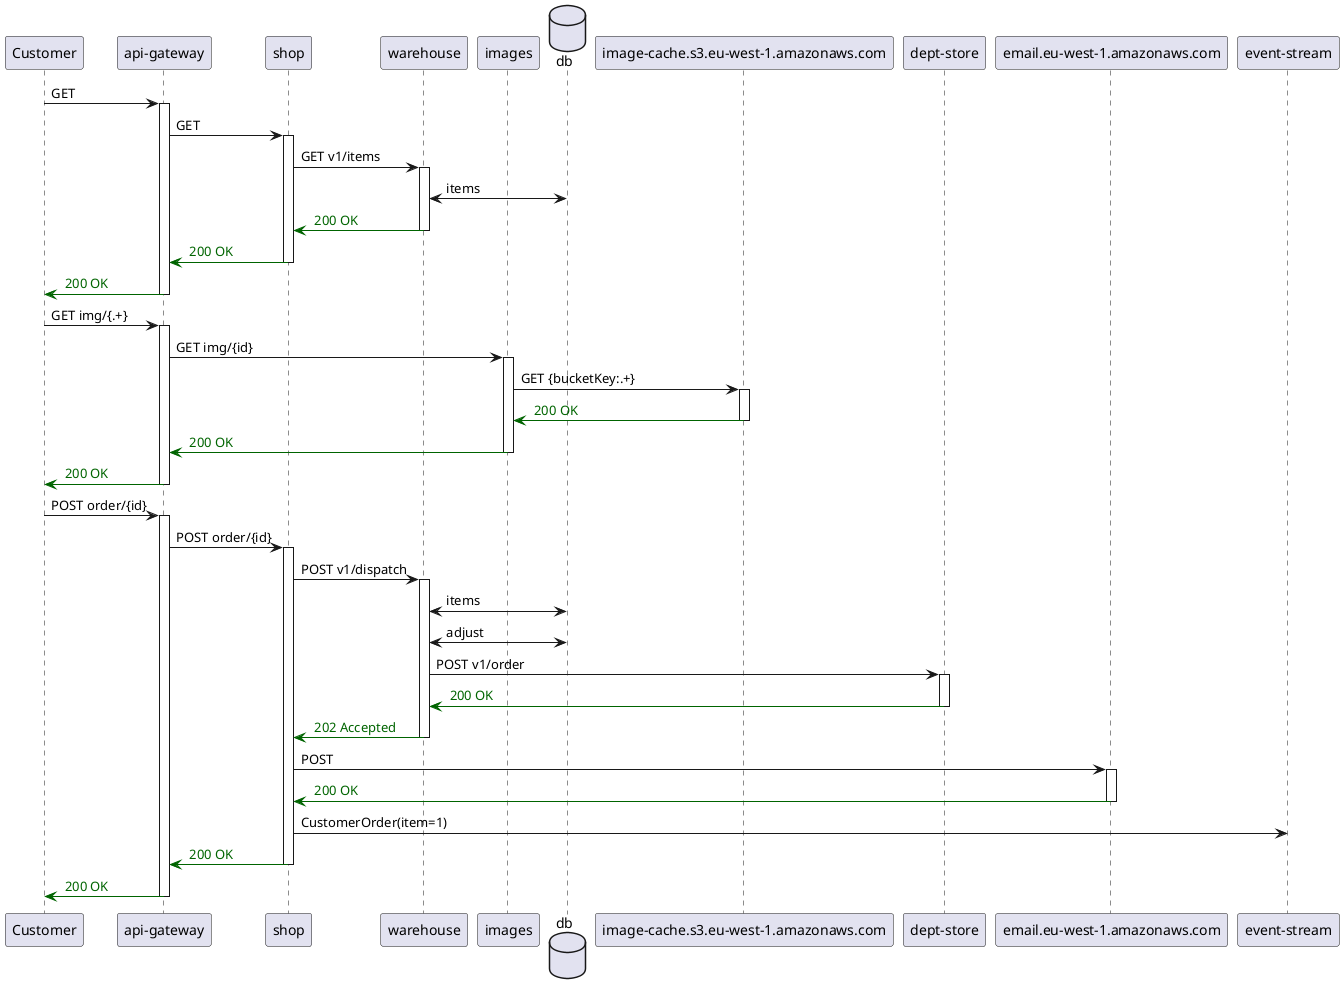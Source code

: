 @startuml
participant "Customer"
participant "api-gateway"
participant "shop"
participant "warehouse"
participant "images"
database "db"
participant "image-cache.s3.eu-west-1.amazonaws.com"
participant "dept-store"
participant "email.eu-west-1.amazonaws.com"
participant "event-stream"
"Customer" -> "api-gateway": GET 
activate "api-gateway"
"api-gateway" -> "shop": GET 
activate "shop"
"shop" -> "warehouse": GET v1/items
activate "warehouse"
"warehouse" <-> "db": items
"warehouse" -[#DarkGreen]> "shop": <color:DarkGreen> 200 OK
deactivate "warehouse"
"shop" -[#DarkGreen]> "api-gateway": <color:DarkGreen> 200 OK
deactivate "shop"
"api-gateway" -[#DarkGreen]> "Customer": <color:DarkGreen> 200 OK
deactivate "api-gateway"
"Customer" -> "api-gateway": GET img/{.+}
activate "api-gateway"
"api-gateway" -> "images": GET img/{id}
activate "images"
"images" -> "image-cache.s3.eu-west-1.amazonaws.com": GET {bucketKey:.+}
activate "image-cache.s3.eu-west-1.amazonaws.com"

"image-cache.s3.eu-west-1.amazonaws.com" -[#DarkGreen]> "images": <color:DarkGreen> 200 OK
deactivate "image-cache.s3.eu-west-1.amazonaws.com"
"images" -[#DarkGreen]> "api-gateway": <color:DarkGreen> 200 OK
deactivate "images"
"api-gateway" -[#DarkGreen]> "Customer": <color:DarkGreen> 200 OK
deactivate "api-gateway"
"Customer" -> "api-gateway": POST order/{id}
activate "api-gateway"
"api-gateway" -> "shop": POST order/{id}
activate "shop"
"shop" -> "warehouse": POST v1/dispatch
activate "warehouse"
"warehouse" <-> "db": items
"warehouse" <-> "db": adjust
"warehouse" -> "dept-store": POST v1/order
activate "dept-store"

"dept-store" -[#DarkGreen]> "warehouse": <color:DarkGreen> 200 OK
deactivate "dept-store"
"warehouse" -[#DarkGreen]> "shop": <color:DarkGreen> 202 Accepted
deactivate "warehouse"
"shop" -> "email.eu-west-1.amazonaws.com": POST 
activate "email.eu-west-1.amazonaws.com"

"email.eu-west-1.amazonaws.com" -[#DarkGreen]> "shop": <color:DarkGreen> 200 OK
deactivate "email.eu-west-1.amazonaws.com"
"shop" -> "event-stream": CustomerOrder(item=1)
"shop" -[#DarkGreen]> "api-gateway": <color:DarkGreen> 200 OK
deactivate "shop"
"api-gateway" -[#DarkGreen]> "Customer": <color:DarkGreen> 200 OK
deactivate "api-gateway"
@enduml
